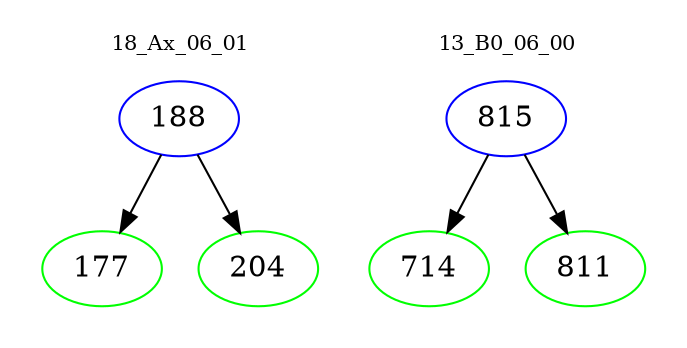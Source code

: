 digraph{
subgraph cluster_0 {
color = white
label = "18_Ax_06_01";
fontsize=10;
T0_188 [label="188", color="blue"]
T0_188 -> T0_177 [color="black"]
T0_177 [label="177", color="green"]
T0_188 -> T0_204 [color="black"]
T0_204 [label="204", color="green"]
}
subgraph cluster_1 {
color = white
label = "13_B0_06_00";
fontsize=10;
T1_815 [label="815", color="blue"]
T1_815 -> T1_714 [color="black"]
T1_714 [label="714", color="green"]
T1_815 -> T1_811 [color="black"]
T1_811 [label="811", color="green"]
}
}
